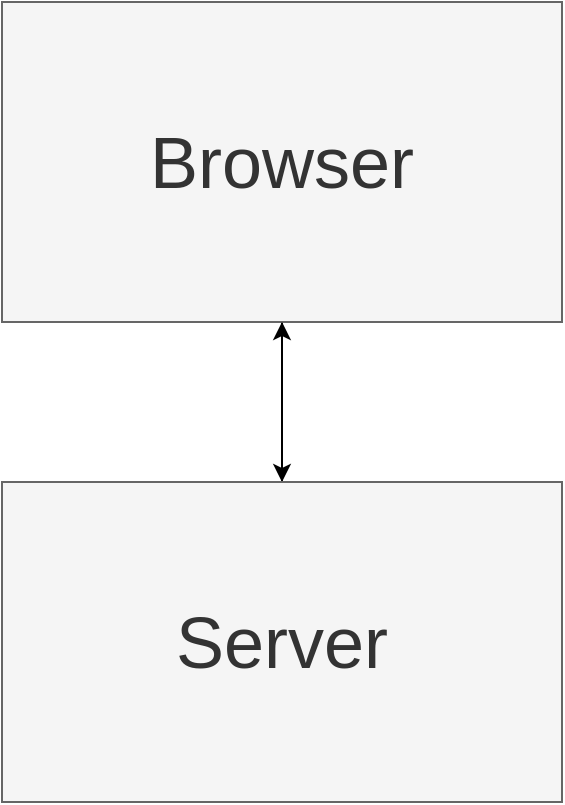 <mxfile>
    <diagram id="LNP9S4-BVpzVc-00VTwb" name="Page-1">
        <mxGraphModel dx="877" dy="585" grid="1" gridSize="10" guides="1" tooltips="1" connect="1" arrows="1" fold="1" page="1" pageScale="1" pageWidth="850" pageHeight="1100" math="0" shadow="0">
            <root>
                <mxCell id="0"/>
                <mxCell id="1" parent="0"/>
                <mxCell id="164" style="edgeStyle=orthogonalEdgeStyle;rounded=0;orthogonalLoop=1;jettySize=auto;html=1;" edge="1" parent="1" source="161" target="162">
                    <mxGeometry relative="1" as="geometry"/>
                </mxCell>
                <mxCell id="161" value="&lt;font style=&quot;font-size: 36px&quot;&gt;Browser&lt;/font&gt;" style="rounded=0;whiteSpace=wrap;html=1;shadow=0;sketch=0;fillColor=#f5f5f5;strokeColor=#666666;fontColor=#333333;" vertex="1" parent="1">
                    <mxGeometry width="280" height="160" as="geometry"/>
                </mxCell>
                <mxCell id="163" style="edgeStyle=orthogonalEdgeStyle;rounded=0;orthogonalLoop=1;jettySize=auto;html=1;" edge="1" parent="1" source="162" target="161">
                    <mxGeometry relative="1" as="geometry"/>
                </mxCell>
                <mxCell id="162" value="&lt;font style=&quot;font-size: 36px&quot;&gt;Server&lt;/font&gt;" style="rounded=0;whiteSpace=wrap;html=1;shadow=0;sketch=0;fillColor=#f5f5f5;strokeColor=#666666;fontColor=#333333;" vertex="1" parent="1">
                    <mxGeometry y="240" width="280" height="160" as="geometry"/>
                </mxCell>
            </root>
        </mxGraphModel>
    </diagram>
</mxfile>